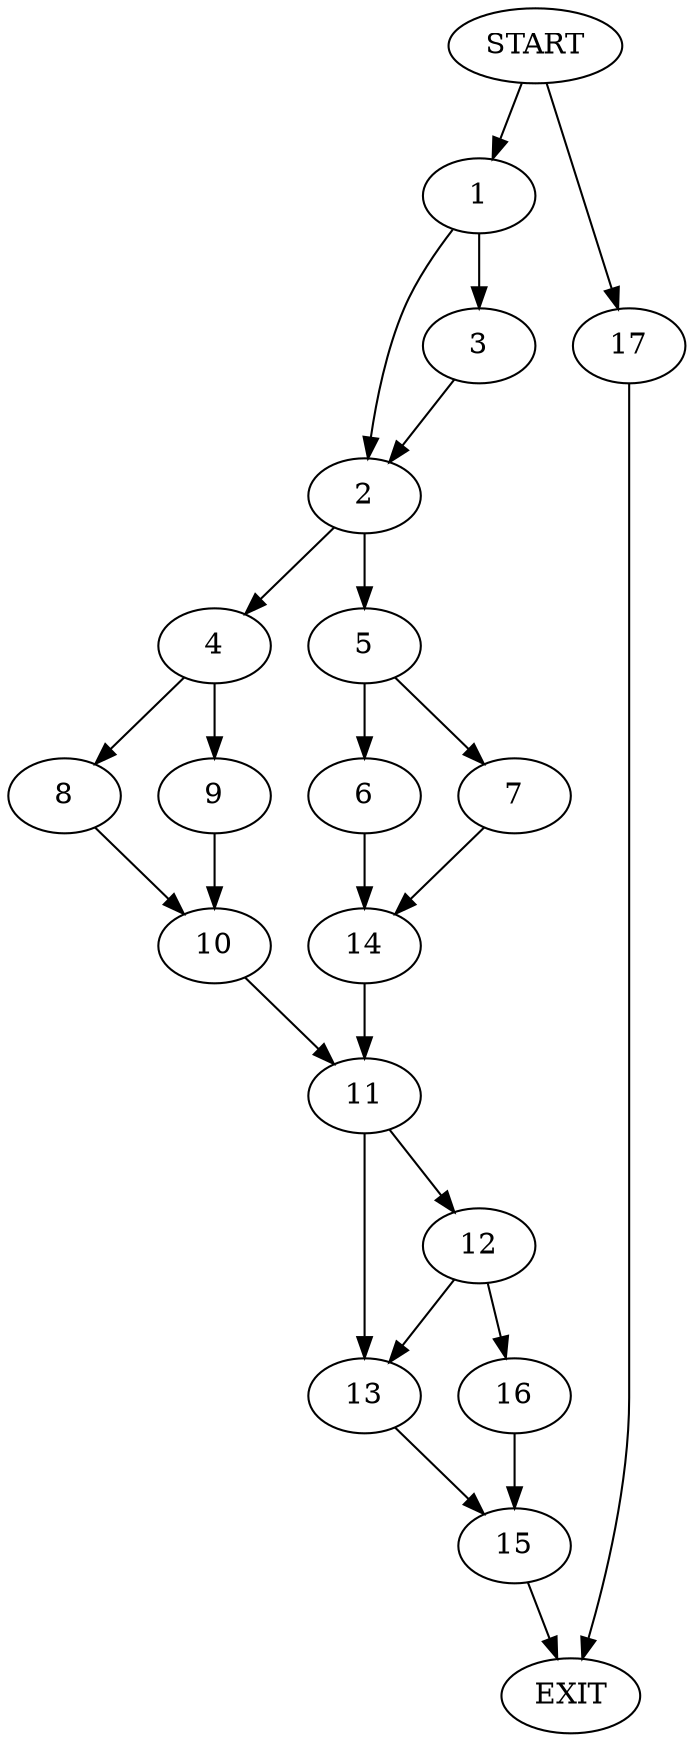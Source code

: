 digraph {
0 [label="START"]
18 [label="EXIT"]
0 -> 1
1 -> 2
1 -> 3
2 -> 4
2 -> 5
3 -> 2
5 -> 6
5 -> 7
4 -> 8
4 -> 9
8 -> 10
9 -> 10
10 -> 11
11 -> 12
11 -> 13
6 -> 14
7 -> 14
14 -> 11
13 -> 15
12 -> 16
12 -> 13
0 -> 17
17 -> 18
16 -> 15
15 -> 18
}
